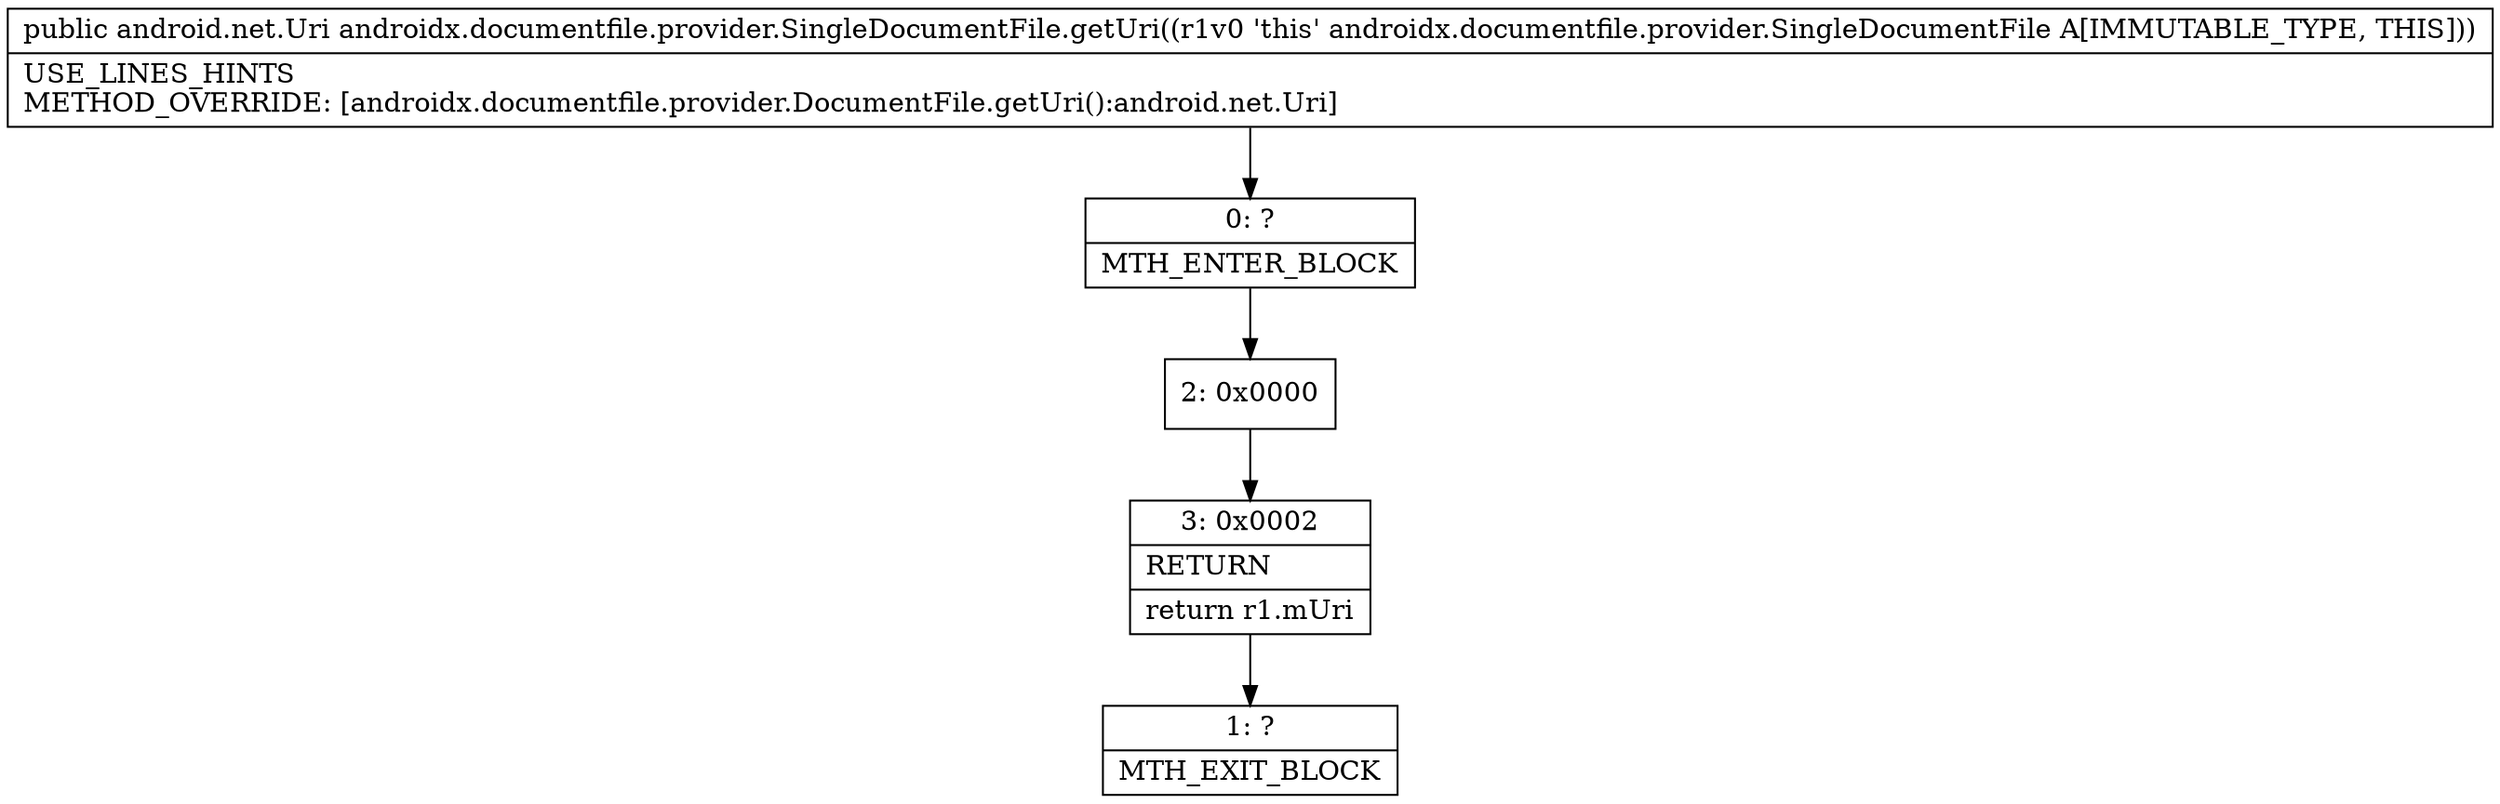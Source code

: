 digraph "CFG forandroidx.documentfile.provider.SingleDocumentFile.getUri()Landroid\/net\/Uri;" {
Node_0 [shape=record,label="{0\:\ ?|MTH_ENTER_BLOCK\l}"];
Node_2 [shape=record,label="{2\:\ 0x0000}"];
Node_3 [shape=record,label="{3\:\ 0x0002|RETURN\l|return r1.mUri\l}"];
Node_1 [shape=record,label="{1\:\ ?|MTH_EXIT_BLOCK\l}"];
MethodNode[shape=record,label="{public android.net.Uri androidx.documentfile.provider.SingleDocumentFile.getUri((r1v0 'this' androidx.documentfile.provider.SingleDocumentFile A[IMMUTABLE_TYPE, THIS]))  | USE_LINES_HINTS\lMETHOD_OVERRIDE: [androidx.documentfile.provider.DocumentFile.getUri():android.net.Uri]\l}"];
MethodNode -> Node_0;Node_0 -> Node_2;
Node_2 -> Node_3;
Node_3 -> Node_1;
}

